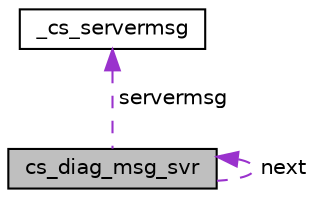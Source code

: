 digraph "cs_diag_msg_svr"
{
 // LATEX_PDF_SIZE
  edge [fontname="Helvetica",fontsize="10",labelfontname="Helvetica",labelfontsize="10"];
  node [fontname="Helvetica",fontsize="10",shape=record];
  Node1 [label="cs_diag_msg_svr",height=0.2,width=0.4,color="black", fillcolor="grey75", style="filled", fontcolor="black",tooltip=" "];
  Node1 -> Node1 [dir="back",color="darkorchid3",fontsize="10",style="dashed",label=" next" ,fontname="Helvetica"];
  Node2 -> Node1 [dir="back",color="darkorchid3",fontsize="10",style="dashed",label=" servermsg" ,fontname="Helvetica"];
  Node2 [label="_cs_servermsg",height=0.2,width=0.4,color="black", fillcolor="white", style="filled",URL="$a00855.html",tooltip=" "];
}
